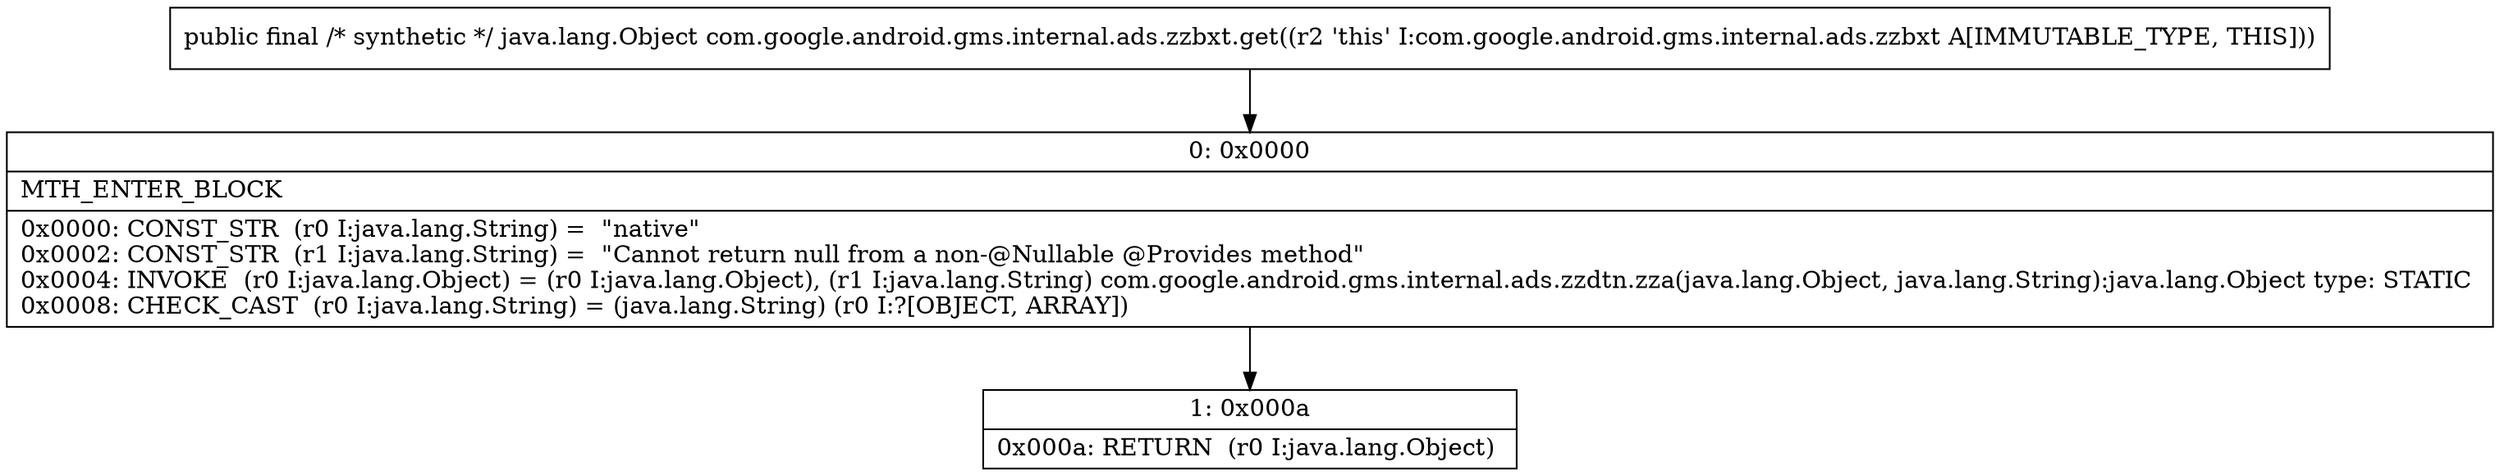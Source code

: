 digraph "CFG forcom.google.android.gms.internal.ads.zzbxt.get()Ljava\/lang\/Object;" {
Node_0 [shape=record,label="{0\:\ 0x0000|MTH_ENTER_BLOCK\l|0x0000: CONST_STR  (r0 I:java.lang.String) =  \"native\" \l0x0002: CONST_STR  (r1 I:java.lang.String) =  \"Cannot return null from a non\-@Nullable @Provides method\" \l0x0004: INVOKE  (r0 I:java.lang.Object) = (r0 I:java.lang.Object), (r1 I:java.lang.String) com.google.android.gms.internal.ads.zzdtn.zza(java.lang.Object, java.lang.String):java.lang.Object type: STATIC \l0x0008: CHECK_CAST  (r0 I:java.lang.String) = (java.lang.String) (r0 I:?[OBJECT, ARRAY]) \l}"];
Node_1 [shape=record,label="{1\:\ 0x000a|0x000a: RETURN  (r0 I:java.lang.Object) \l}"];
MethodNode[shape=record,label="{public final \/* synthetic *\/ java.lang.Object com.google.android.gms.internal.ads.zzbxt.get((r2 'this' I:com.google.android.gms.internal.ads.zzbxt A[IMMUTABLE_TYPE, THIS])) }"];
MethodNode -> Node_0;
Node_0 -> Node_1;
}

